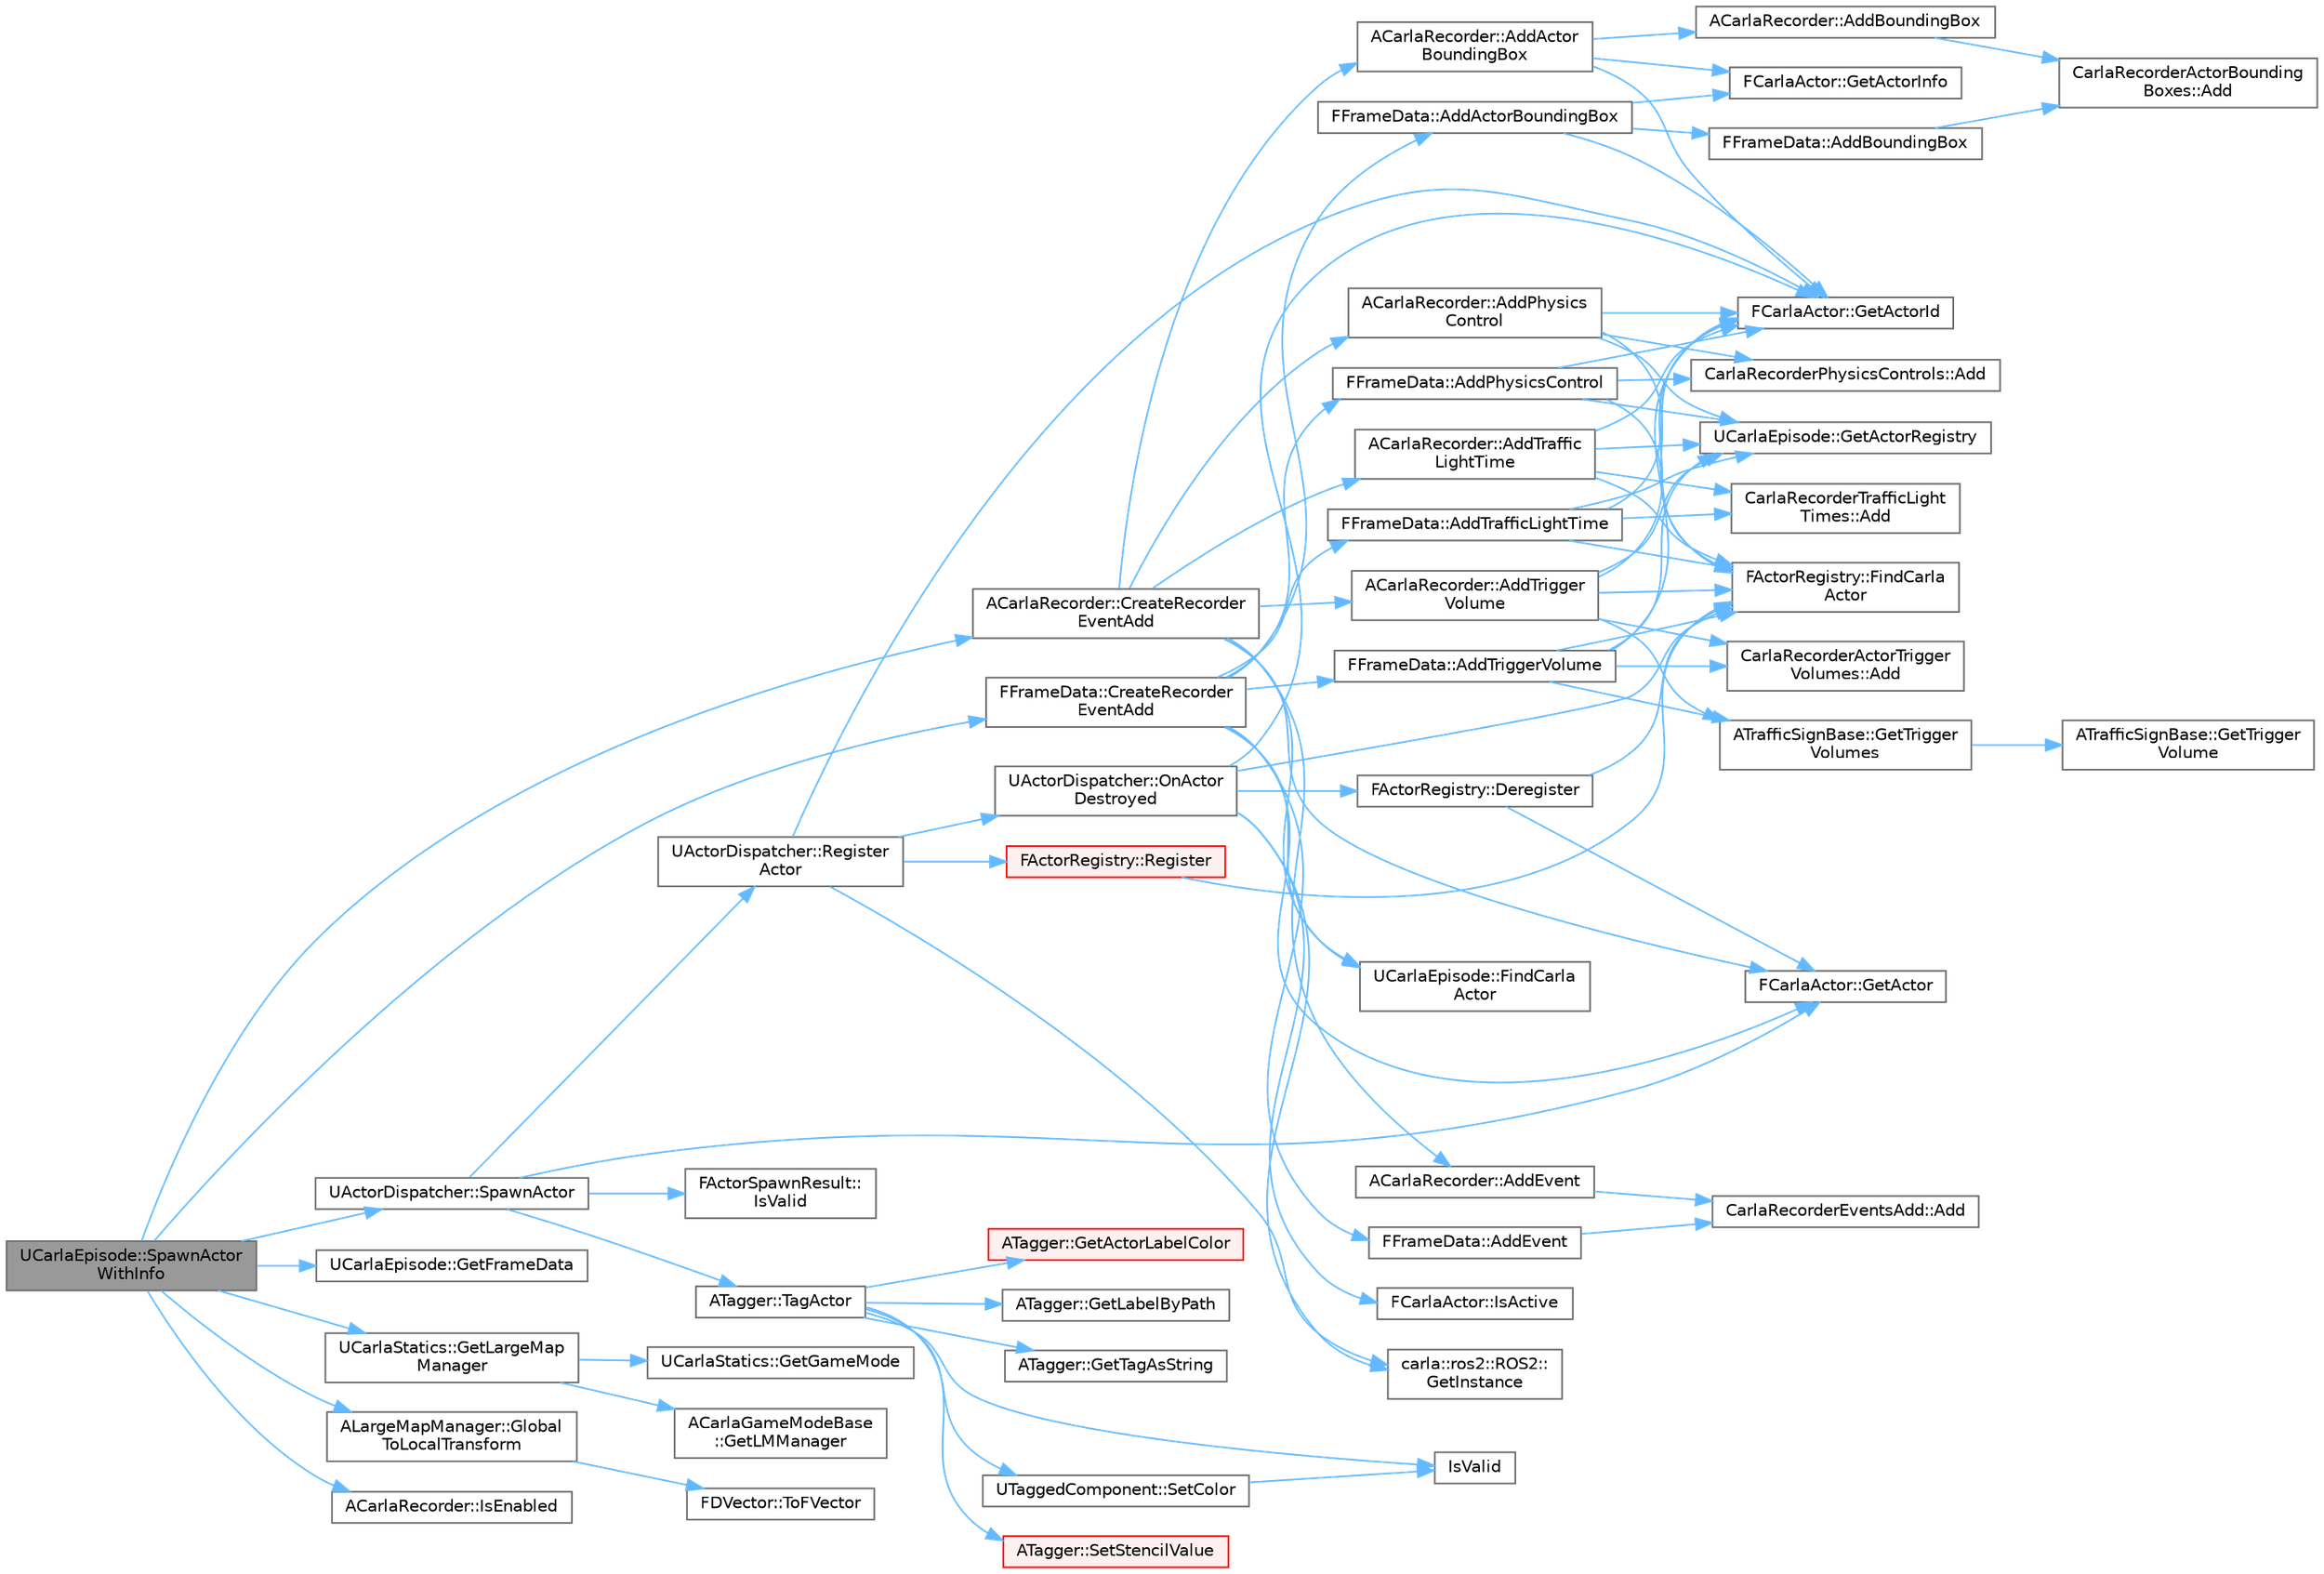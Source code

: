 digraph "UCarlaEpisode::SpawnActorWithInfo"
{
 // INTERACTIVE_SVG=YES
 // LATEX_PDF_SIZE
  bgcolor="transparent";
  edge [fontname=Helvetica,fontsize=10,labelfontname=Helvetica,labelfontsize=10];
  node [fontname=Helvetica,fontsize=10,shape=box,height=0.2,width=0.4];
  rankdir="LR";
  Node1 [id="Node000001",label="UCarlaEpisode::SpawnActor\lWithInfo",height=0.2,width=0.4,color="gray40", fillcolor="grey60", style="filled", fontcolor="black",tooltip="Spawns an actor based on ActorDescription at Transform."];
  Node1 -> Node2 [id="edge1_Node000001_Node000002",color="steelblue1",style="solid",tooltip=" "];
  Node2 [id="Node000002",label="ACarlaRecorder::CreateRecorder\lEventAdd",height=0.2,width=0.4,color="grey40", fillcolor="white", style="filled",URL="$dd/db9/classACarlaRecorder.html#acdf4f82056d66973371c281304a3a154",tooltip=" "];
  Node2 -> Node3 [id="edge2_Node000002_Node000003",color="steelblue1",style="solid",tooltip=" "];
  Node3 [id="Node000003",label="ACarlaRecorder::AddActor\lBoundingBox",height=0.2,width=0.4,color="grey40", fillcolor="white", style="filled",URL="$dd/db9/classACarlaRecorder.html#a3cd13249c0427d5c5e0c93cedf4bbf02",tooltip=" "];
  Node3 -> Node4 [id="edge3_Node000003_Node000004",color="steelblue1",style="solid",tooltip=" "];
  Node4 [id="Node000004",label="ACarlaRecorder::AddBoundingBox",height=0.2,width=0.4,color="grey40", fillcolor="white", style="filled",URL="$dd/db9/classACarlaRecorder.html#ad5038981aedd911c87ed0110dedebf1f",tooltip=" "];
  Node4 -> Node5 [id="edge4_Node000004_Node000005",color="steelblue1",style="solid",tooltip=" "];
  Node5 [id="Node000005",label="CarlaRecorderActorBounding\lBoxes::Add",height=0.2,width=0.4,color="grey40", fillcolor="white", style="filled",URL="$d1/d74/classCarlaRecorderActorBoundingBoxes.html#a883727e9688d402abd55d900ef1bc1e9",tooltip=" "];
  Node3 -> Node6 [id="edge5_Node000003_Node000006",color="steelblue1",style="solid",tooltip=" "];
  Node6 [id="Node000006",label="FCarlaActor::GetActorId",height=0.2,width=0.4,color="grey40", fillcolor="white", style="filled",URL="$dc/dde/classFCarlaActor.html#aca3d1a4bfcb5e0ae1974b7206933d665",tooltip=" "];
  Node3 -> Node7 [id="edge6_Node000003_Node000007",color="steelblue1",style="solid",tooltip=" "];
  Node7 [id="Node000007",label="FCarlaActor::GetActorInfo",height=0.2,width=0.4,color="grey40", fillcolor="white", style="filled",URL="$dc/dde/classFCarlaActor.html#ac9a28cdf1b57b3bf280270d40f53359a",tooltip=" "];
  Node2 -> Node8 [id="edge7_Node000002_Node000008",color="steelblue1",style="solid",tooltip=" "];
  Node8 [id="Node000008",label="ACarlaRecorder::AddEvent",height=0.2,width=0.4,color="grey40", fillcolor="white", style="filled",URL="$dd/db9/classACarlaRecorder.html#a2565ab46b0e9395dd1eec1922d7f0034",tooltip=" "];
  Node8 -> Node9 [id="edge8_Node000008_Node000009",color="steelblue1",style="solid",tooltip=" "];
  Node9 [id="Node000009",label="CarlaRecorderEventsAdd::Add",height=0.2,width=0.4,color="grey40", fillcolor="white", style="filled",URL="$dd/dd4/classCarlaRecorderEventsAdd.html#a17e9f29ed1774b7cdde873ba76f72a13",tooltip=" "];
  Node2 -> Node10 [id="edge9_Node000002_Node000010",color="steelblue1",style="solid",tooltip=" "];
  Node10 [id="Node000010",label="ACarlaRecorder::AddPhysics\lControl",height=0.2,width=0.4,color="grey40", fillcolor="white", style="filled",URL="$dd/db9/classACarlaRecorder.html#aaa310b858bbaa182543f144abe58e938",tooltip=" "];
  Node10 -> Node11 [id="edge10_Node000010_Node000011",color="steelblue1",style="solid",tooltip=" "];
  Node11 [id="Node000011",label="CarlaRecorderPhysicsControls::Add",height=0.2,width=0.4,color="grey40", fillcolor="white", style="filled",URL="$dd/dd1/classCarlaRecorderPhysicsControls.html#a82746bb4c8ca4742aac3e90c85aa7ae2",tooltip=" "];
  Node10 -> Node12 [id="edge11_Node000010_Node000012",color="steelblue1",style="solid",tooltip=" "];
  Node12 [id="Node000012",label="FActorRegistry::FindCarla\lActor",height=0.2,width=0.4,color="grey40", fillcolor="white", style="filled",URL="$df/db5/classFActorRegistry.html#aad0e91aea1c0849ca9917af82d4ec0d1",tooltip=" "];
  Node10 -> Node6 [id="edge12_Node000010_Node000006",color="steelblue1",style="solid",tooltip=" "];
  Node10 -> Node13 [id="edge13_Node000010_Node000013",color="steelblue1",style="solid",tooltip=" "];
  Node13 [id="Node000013",label="UCarlaEpisode::GetActorRegistry",height=0.2,width=0.4,color="grey40", fillcolor="white", style="filled",URL="$dc/d84/classUCarlaEpisode.html#acd82b87ea8d4e7d815922614e6e245ef",tooltip=" "];
  Node2 -> Node14 [id="edge14_Node000002_Node000014",color="steelblue1",style="solid",tooltip=" "];
  Node14 [id="Node000014",label="ACarlaRecorder::AddTraffic\lLightTime",height=0.2,width=0.4,color="grey40", fillcolor="white", style="filled",URL="$dd/db9/classACarlaRecorder.html#abf4346e0cd9a3514c4a14c136bcb4058",tooltip=" "];
  Node14 -> Node15 [id="edge15_Node000014_Node000015",color="steelblue1",style="solid",tooltip=" "];
  Node15 [id="Node000015",label="CarlaRecorderTrafficLight\lTimes::Add",height=0.2,width=0.4,color="grey40", fillcolor="white", style="filled",URL="$dc/d3e/classCarlaRecorderTrafficLightTimes.html#a28f2471efea1664c8398b2e067666321",tooltip=" "];
  Node14 -> Node12 [id="edge16_Node000014_Node000012",color="steelblue1",style="solid",tooltip=" "];
  Node14 -> Node6 [id="edge17_Node000014_Node000006",color="steelblue1",style="solid",tooltip=" "];
  Node14 -> Node13 [id="edge18_Node000014_Node000013",color="steelblue1",style="solid",tooltip=" "];
  Node2 -> Node16 [id="edge19_Node000002_Node000016",color="steelblue1",style="solid",tooltip=" "];
  Node16 [id="Node000016",label="ACarlaRecorder::AddTrigger\lVolume",height=0.2,width=0.4,color="grey40", fillcolor="white", style="filled",URL="$dd/db9/classACarlaRecorder.html#a439f1a30a4599beede582f9a0297d7d0",tooltip=" "];
  Node16 -> Node17 [id="edge20_Node000016_Node000017",color="steelblue1",style="solid",tooltip=" "];
  Node17 [id="Node000017",label="CarlaRecorderActorTrigger\lVolumes::Add",height=0.2,width=0.4,color="grey40", fillcolor="white", style="filled",URL="$d8/d4c/classCarlaRecorderActorTriggerVolumes.html#ac8c759f0255da8cda4d5841bde3cf6f5",tooltip=" "];
  Node16 -> Node12 [id="edge21_Node000016_Node000012",color="steelblue1",style="solid",tooltip=" "];
  Node16 -> Node6 [id="edge22_Node000016_Node000006",color="steelblue1",style="solid",tooltip=" "];
  Node16 -> Node13 [id="edge23_Node000016_Node000013",color="steelblue1",style="solid",tooltip=" "];
  Node16 -> Node18 [id="edge24_Node000016_Node000018",color="steelblue1",style="solid",tooltip=" "];
  Node18 [id="Node000018",label="ATrafficSignBase::GetTrigger\lVolumes",height=0.2,width=0.4,color="grey40", fillcolor="white", style="filled",URL="$d3/df1/classATrafficSignBase.html#ac7af9e9ced8778fcd2dcec8ade87d90e",tooltip=" "];
  Node18 -> Node19 [id="edge25_Node000018_Node000019",color="steelblue1",style="solid",tooltip=" "];
  Node19 [id="Node000019",label="ATrafficSignBase::GetTrigger\lVolume",height=0.2,width=0.4,color="grey40", fillcolor="white", style="filled",URL="$d3/df1/classATrafficSignBase.html#a6ff6cd3815d96bad8b4cb528e83018f3",tooltip=" "];
  Node2 -> Node20 [id="edge26_Node000002_Node000020",color="steelblue1",style="solid",tooltip=" "];
  Node20 [id="Node000020",label="UCarlaEpisode::FindCarla\lActor",height=0.2,width=0.4,color="grey40", fillcolor="white", style="filled",URL="$dc/d84/classUCarlaEpisode.html#a4d0c7a09f4d9de8110605e10125a93aa",tooltip="Find a Carla actor by id."];
  Node2 -> Node21 [id="edge27_Node000002_Node000021",color="steelblue1",style="solid",tooltip=" "];
  Node21 [id="Node000021",label="FCarlaActor::GetActor",height=0.2,width=0.4,color="grey40", fillcolor="white", style="filled",URL="$dc/dde/classFCarlaActor.html#a4d2752987e47827efd488b90053ad415",tooltip=" "];
  Node1 -> Node22 [id="edge28_Node000001_Node000022",color="steelblue1",style="solid",tooltip=" "];
  Node22 [id="Node000022",label="FFrameData::CreateRecorder\lEventAdd",height=0.2,width=0.4,color="grey40", fillcolor="white", style="filled",URL="$de/db4/classFFrameData.html#ac9ea347eb7ec4a3ff72a346849ecd0ba",tooltip=" "];
  Node22 -> Node23 [id="edge29_Node000022_Node000023",color="steelblue1",style="solid",tooltip=" "];
  Node23 [id="Node000023",label="FFrameData::AddActorBoundingBox",height=0.2,width=0.4,color="grey40", fillcolor="white", style="filled",URL="$de/db4/classFFrameData.html#a2371ea81faf755f9ae6a34dcbc967e1a",tooltip=" "];
  Node23 -> Node24 [id="edge30_Node000023_Node000024",color="steelblue1",style="solid",tooltip=" "];
  Node24 [id="Node000024",label="FFrameData::AddBoundingBox",height=0.2,width=0.4,color="grey40", fillcolor="white", style="filled",URL="$de/db4/classFFrameData.html#afdab20a7d06762b388db7ae7e862ca36",tooltip=" "];
  Node24 -> Node5 [id="edge31_Node000024_Node000005",color="steelblue1",style="solid",tooltip=" "];
  Node23 -> Node6 [id="edge32_Node000023_Node000006",color="steelblue1",style="solid",tooltip=" "];
  Node23 -> Node7 [id="edge33_Node000023_Node000007",color="steelblue1",style="solid",tooltip=" "];
  Node22 -> Node25 [id="edge34_Node000022_Node000025",color="steelblue1",style="solid",tooltip=" "];
  Node25 [id="Node000025",label="FFrameData::AddEvent",height=0.2,width=0.4,color="grey40", fillcolor="white", style="filled",URL="$de/db4/classFFrameData.html#abedeefcb464f1f161fd66cb9082d67bb",tooltip=" "];
  Node25 -> Node9 [id="edge35_Node000025_Node000009",color="steelblue1",style="solid",tooltip=" "];
  Node22 -> Node26 [id="edge36_Node000022_Node000026",color="steelblue1",style="solid",tooltip=" "];
  Node26 [id="Node000026",label="FFrameData::AddPhysicsControl",height=0.2,width=0.4,color="grey40", fillcolor="white", style="filled",URL="$de/db4/classFFrameData.html#a0825fa552b4a729068b294a2fa46141b",tooltip=" "];
  Node26 -> Node11 [id="edge37_Node000026_Node000011",color="steelblue1",style="solid",tooltip=" "];
  Node26 -> Node12 [id="edge38_Node000026_Node000012",color="steelblue1",style="solid",tooltip=" "];
  Node26 -> Node6 [id="edge39_Node000026_Node000006",color="steelblue1",style="solid",tooltip=" "];
  Node26 -> Node13 [id="edge40_Node000026_Node000013",color="steelblue1",style="solid",tooltip=" "];
  Node22 -> Node27 [id="edge41_Node000022_Node000027",color="steelblue1",style="solid",tooltip=" "];
  Node27 [id="Node000027",label="FFrameData::AddTrafficLightTime",height=0.2,width=0.4,color="grey40", fillcolor="white", style="filled",URL="$de/db4/classFFrameData.html#a9c11651a2824b177f9036fb10da7c390",tooltip=" "];
  Node27 -> Node15 [id="edge42_Node000027_Node000015",color="steelblue1",style="solid",tooltip=" "];
  Node27 -> Node12 [id="edge43_Node000027_Node000012",color="steelblue1",style="solid",tooltip=" "];
  Node27 -> Node6 [id="edge44_Node000027_Node000006",color="steelblue1",style="solid",tooltip=" "];
  Node27 -> Node13 [id="edge45_Node000027_Node000013",color="steelblue1",style="solid",tooltip=" "];
  Node22 -> Node28 [id="edge46_Node000022_Node000028",color="steelblue1",style="solid",tooltip=" "];
  Node28 [id="Node000028",label="FFrameData::AddTriggerVolume",height=0.2,width=0.4,color="grey40", fillcolor="white", style="filled",URL="$de/db4/classFFrameData.html#a6a8c3c38cf8e1417396def349c991e23",tooltip=" "];
  Node28 -> Node17 [id="edge47_Node000028_Node000017",color="steelblue1",style="solid",tooltip=" "];
  Node28 -> Node12 [id="edge48_Node000028_Node000012",color="steelblue1",style="solid",tooltip=" "];
  Node28 -> Node6 [id="edge49_Node000028_Node000006",color="steelblue1",style="solid",tooltip=" "];
  Node28 -> Node13 [id="edge50_Node000028_Node000013",color="steelblue1",style="solid",tooltip=" "];
  Node28 -> Node18 [id="edge51_Node000028_Node000018",color="steelblue1",style="solid",tooltip=" "];
  Node22 -> Node20 [id="edge52_Node000022_Node000020",color="steelblue1",style="solid",tooltip=" "];
  Node22 -> Node21 [id="edge53_Node000022_Node000021",color="steelblue1",style="solid",tooltip=" "];
  Node1 -> Node29 [id="edge54_Node000001_Node000029",color="steelblue1",style="solid",tooltip=" "];
  Node29 [id="Node000029",label="UCarlaEpisode::GetFrameData",height=0.2,width=0.4,color="grey40", fillcolor="white", style="filled",URL="$dc/d84/classUCarlaEpisode.html#a0f30c981f6ef8b51f3755e6c6d3c8bfd",tooltip=" "];
  Node1 -> Node30 [id="edge55_Node000001_Node000030",color="steelblue1",style="solid",tooltip=" "];
  Node30 [id="Node000030",label="UCarlaStatics::GetLargeMap\lManager",height=0.2,width=0.4,color="grey40", fillcolor="white", style="filled",URL="$d7/d1e/classUCarlaStatics.html#a8137f56360aa59de44591fce99608dc4",tooltip=" "];
  Node30 -> Node31 [id="edge56_Node000030_Node000031",color="steelblue1",style="solid",tooltip=" "];
  Node31 [id="Node000031",label="UCarlaStatics::GetGameMode",height=0.2,width=0.4,color="grey40", fillcolor="white", style="filled",URL="$d7/d1e/classUCarlaStatics.html#acf94832c60579b6d161b66447719efbc",tooltip=" "];
  Node30 -> Node32 [id="edge57_Node000030_Node000032",color="steelblue1",style="solid",tooltip=" "];
  Node32 [id="Node000032",label="ACarlaGameModeBase\l::GetLMManager",height=0.2,width=0.4,color="grey40", fillcolor="white", style="filled",URL="$db/de5/classACarlaGameModeBase.html#a6a66e9a979a5dfbdb292f8eb3f89149c",tooltip=" "];
  Node1 -> Node33 [id="edge58_Node000001_Node000033",color="steelblue1",style="solid",tooltip=" "];
  Node33 [id="Node000033",label="ALargeMapManager::Global\lToLocalTransform",height=0.2,width=0.4,color="grey40", fillcolor="white", style="filled",URL="$d9/d4b/classALargeMapManager.html#a1ae1da254e1f3c66b74e99c60321975a",tooltip=" "];
  Node33 -> Node34 [id="edge59_Node000033_Node000034",color="steelblue1",style="solid",tooltip=" "];
  Node34 [id="Node000034",label="FDVector::ToFVector",height=0.2,width=0.4,color="grey40", fillcolor="white", style="filled",URL="$de/d7a/structFDVector.html#afcef01413fad4ebae06ee468bee88a9c",tooltip=" "];
  Node1 -> Node35 [id="edge60_Node000001_Node000035",color="steelblue1",style="solid",tooltip=" "];
  Node35 [id="Node000035",label="ACarlaRecorder::IsEnabled",height=0.2,width=0.4,color="grey40", fillcolor="white", style="filled",URL="$dd/db9/classACarlaRecorder.html#a108ec0290436ace8c053d4ddf996eda8",tooltip=" "];
  Node1 -> Node36 [id="edge61_Node000001_Node000036",color="steelblue1",style="solid",tooltip=" "];
  Node36 [id="Node000036",label="UActorDispatcher::SpawnActor",height=0.2,width=0.4,color="grey40", fillcolor="white", style="filled",URL="$d7/d90/classUActorDispatcher.html#aaeca5eeded6c2f193a445df02af113bd",tooltip="Spawns an actor based on ActorDescription at Transform."];
  Node36 -> Node21 [id="edge62_Node000036_Node000021",color="steelblue1",style="solid",tooltip=" "];
  Node36 -> Node37 [id="edge63_Node000036_Node000037",color="steelblue1",style="solid",tooltip=" "];
  Node37 [id="Node000037",label="FActorSpawnResult::\lIsValid",height=0.2,width=0.4,color="grey40", fillcolor="white", style="filled",URL="$d9/df2/structFActorSpawnResult.html#a3b3d9349361d6d02e9b2b8a7fba267e6",tooltip=" "];
  Node36 -> Node38 [id="edge64_Node000036_Node000038",color="steelblue1",style="solid",tooltip=" "];
  Node38 [id="Node000038",label="UActorDispatcher::Register\lActor",height=0.2,width=0.4,color="grey40", fillcolor="white", style="filled",URL="$d7/d90/classUActorDispatcher.html#a709f954e759fc202b64ef129c83ad77c",tooltip="Register an actor that was not created using \"SpawnActor\" function but that should be kept in the reg..."];
  Node38 -> Node6 [id="edge65_Node000038_Node000006",color="steelblue1",style="solid",tooltip=" "];
  Node38 -> Node39 [id="edge66_Node000038_Node000039",color="steelblue1",style="solid",tooltip=" "];
  Node39 [id="Node000039",label="carla::ros2::ROS2::\lGetInstance",height=0.2,width=0.4,color="grey40", fillcolor="white", style="filled",URL="$d8/d78/classcarla_1_1ros2_1_1ROS2.html#a2cec6f14ee2b8e025b585575508d77f1",tooltip=" "];
  Node38 -> Node40 [id="edge67_Node000038_Node000040",color="steelblue1",style="solid",tooltip=" "];
  Node40 [id="Node000040",label="UActorDispatcher::OnActor\lDestroyed",height=0.2,width=0.4,color="grey40", fillcolor="white", style="filled",URL="$d7/d90/classUActorDispatcher.html#a03e325e791dd0449c82c264aa223d67a",tooltip=" "];
  Node40 -> Node41 [id="edge68_Node000040_Node000041",color="steelblue1",style="solid",tooltip=" "];
  Node41 [id="Node000041",label="FActorRegistry::Deregister",height=0.2,width=0.4,color="grey40", fillcolor="white", style="filled",URL="$df/db5/classFActorRegistry.html#a9d941257df9af5f171a84eb297a8d0ba",tooltip=" "];
  Node41 -> Node12 [id="edge69_Node000041_Node000012",color="steelblue1",style="solid",tooltip=" "];
  Node41 -> Node21 [id="edge70_Node000041_Node000021",color="steelblue1",style="solid",tooltip=" "];
  Node40 -> Node12 [id="edge71_Node000040_Node000012",color="steelblue1",style="solid",tooltip=" "];
  Node40 -> Node6 [id="edge72_Node000040_Node000006",color="steelblue1",style="solid",tooltip=" "];
  Node40 -> Node39 [id="edge73_Node000040_Node000039",color="steelblue1",style="solid",tooltip=" "];
  Node40 -> Node42 [id="edge74_Node000040_Node000042",color="steelblue1",style="solid",tooltip=" "];
  Node42 [id="Node000042",label="FCarlaActor::IsActive",height=0.2,width=0.4,color="grey40", fillcolor="white", style="filled",URL="$dc/dde/classFCarlaActor.html#ac8bd6b778a3361a6b6cad8767a02db20",tooltip=" "];
  Node38 -> Node43 [id="edge75_Node000038_Node000043",color="steelblue1",style="solid",tooltip=" "];
  Node43 [id="Node000043",label="FActorRegistry::Register",height=0.2,width=0.4,color="red", fillcolor="#FFF0F0", style="filled",URL="$df/db5/classFActorRegistry.html#a6bd1983faa1a28db04d21cdd7fd49d2e",tooltip="Register the Actor in the database."];
  Node43 -> Node12 [id="edge76_Node000043_Node000012",color="steelblue1",style="solid",tooltip=" "];
  Node36 -> Node67 [id="edge77_Node000036_Node000067",color="steelblue1",style="solid",tooltip=" "];
  Node67 [id="Node000067",label="ATagger::TagActor",height=0.2,width=0.4,color="grey40", fillcolor="white", style="filled",URL="$da/d86/classATagger.html#ad0a7c11b5b6a58abecd4a7b5587eeb6a",tooltip="Set the tag of an actor."];
  Node67 -> Node68 [id="edge78_Node000067_Node000068",color="steelblue1",style="solid",tooltip=" "];
  Node68 [id="Node000068",label="ATagger::GetActorLabelColor",height=0.2,width=0.4,color="red", fillcolor="#FFF0F0", style="filled",URL="$da/d86/classATagger.html#ad30a07f35f3db9d174589bb8abddd11f",tooltip="获得实例分割中参与者所标注的颜色"];
  Node67 -> Node70 [id="edge79_Node000067_Node000070",color="steelblue1",style="solid",tooltip=" "];
  Node70 [id="Node000070",label="ATagger::GetLabelByPath",height=0.2,width=0.4,color="grey40", fillcolor="white", style="filled",URL="$da/d86/classATagger.html#aad05d5a21390b4353006636903dcde06",tooltip="Method that computes the label corresponding to an specific object using the folder path in which it ..."];
  Node67 -> Node47 [id="edge80_Node000067_Node000047",color="steelblue1",style="solid",tooltip=" "];
  Node47 [id="Node000047",label="ATagger::GetTagAsString",height=0.2,width=0.4,color="grey40", fillcolor="white", style="filled",URL="$da/d86/classATagger.html#a2b8ab63680928bbd944deecb7e87ec23",tooltip="Retrieve the tags of an already tagged actor."];
  Node67 -> Node71 [id="edge81_Node000067_Node000071",color="steelblue1",style="solid",tooltip=" "];
  Node71 [id="Node000071",label="IsValid",height=0.2,width=0.4,color="grey40", fillcolor="white", style="filled",URL="$d2/d40/TrafficLightBase_8cpp.html#a1459952e95242b0c926376d0bb4692b8",tooltip=" "];
  Node67 -> Node72 [id="edge82_Node000067_Node000072",color="steelblue1",style="solid",tooltip=" "];
  Node72 [id="Node000072",label="UTaggedComponent::SetColor",height=0.2,width=0.4,color="grey40", fillcolor="white", style="filled",URL="$d8/d9f/classUTaggedComponent.html#a996f100e6eead478883b85cbb1d54569",tooltip=" "];
  Node72 -> Node71 [id="edge83_Node000072_Node000071",color="steelblue1",style="solid",tooltip=" "];
  Node67 -> Node73 [id="edge84_Node000067_Node000073",color="steelblue1",style="solid",tooltip=" "];
  Node73 [id="Node000073",label="ATagger::SetStencilValue",height=0.2,width=0.4,color="red", fillcolor="#FFF0F0", style="filled",URL="$da/d86/classATagger.html#ac21f239b285add6402af8245dc2f53cd",tooltip=" "];
}

